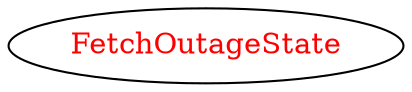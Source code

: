 digraph dependencyGraph {
 concentrate=true;
 ranksep="2.0";
 rankdir="LR"; 
 splines="ortho";
"FetchOutageState" [fontcolor="red"];
}